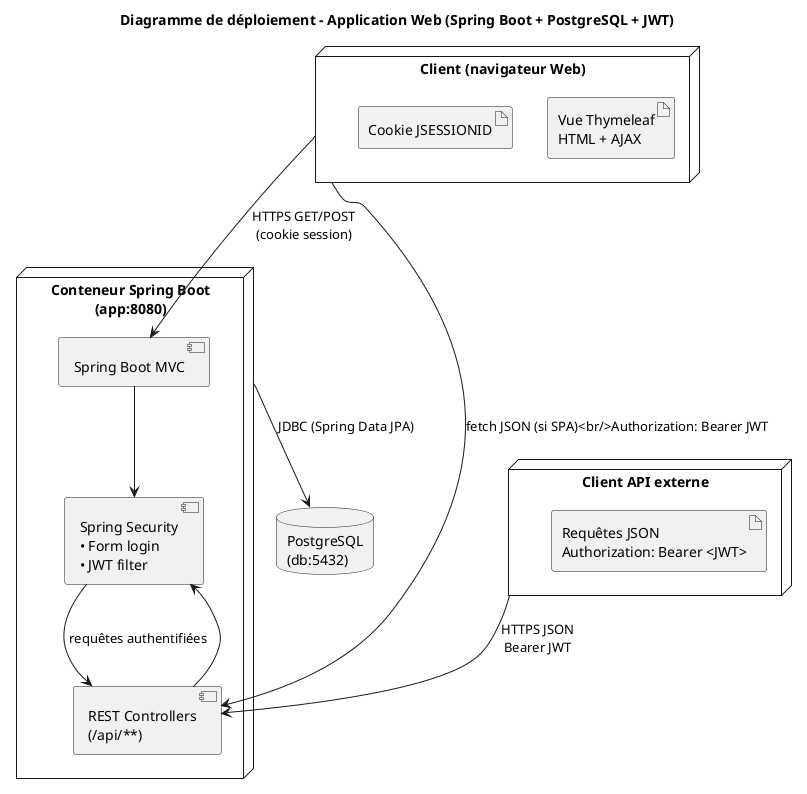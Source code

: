 @startuml
title Diagramme de déploiement – Application Web (Spring Boot + PostgreSQL + JWT)

' === Noeud client (navigateur web) ===
node "Client (navigateur Web)" as Browser {
  artifact "Vue Thymeleaf\nHTML + AJAX"
  artifact "Cookie JSESSIONID"
}

' === Noeud client API externe (mobile / intégration) ===
node "Client API externe" as ApiClient {
  artifact "Requêtes JSON\nAuthorization: Bearer <JWT>"
}

' === Noeud serveur applicatif (conteneur Docker) ===
node "Conteneur Spring Boot\n(app:8080)" as App {
  component "Spring Boot MVC" as MVC
  component "REST Controllers\n(/api/**)" as Rest
  component "Spring Security\n• Form login\n• JWT filter" as Security
}

' === Noeud base de données (conteneur Docker) ===
database "PostgreSQL\n(db:5432)" as PG


' --- Relations --------------------------------------------------------------
Browser  --> MVC     : HTTPS GET/POST\n(cookie session)
Browser  --> Rest    : fetch JSON (si SPA)<br/>Authorization: Bearer JWT
ApiClient --> Rest   : HTTPS JSON\nBearer JWT
Rest     --> Security
MVC      --> Security
Security --> Rest    : requêtes authentifiées
App      --> PG      : JDBC (Spring Data JPA)

@enduml
